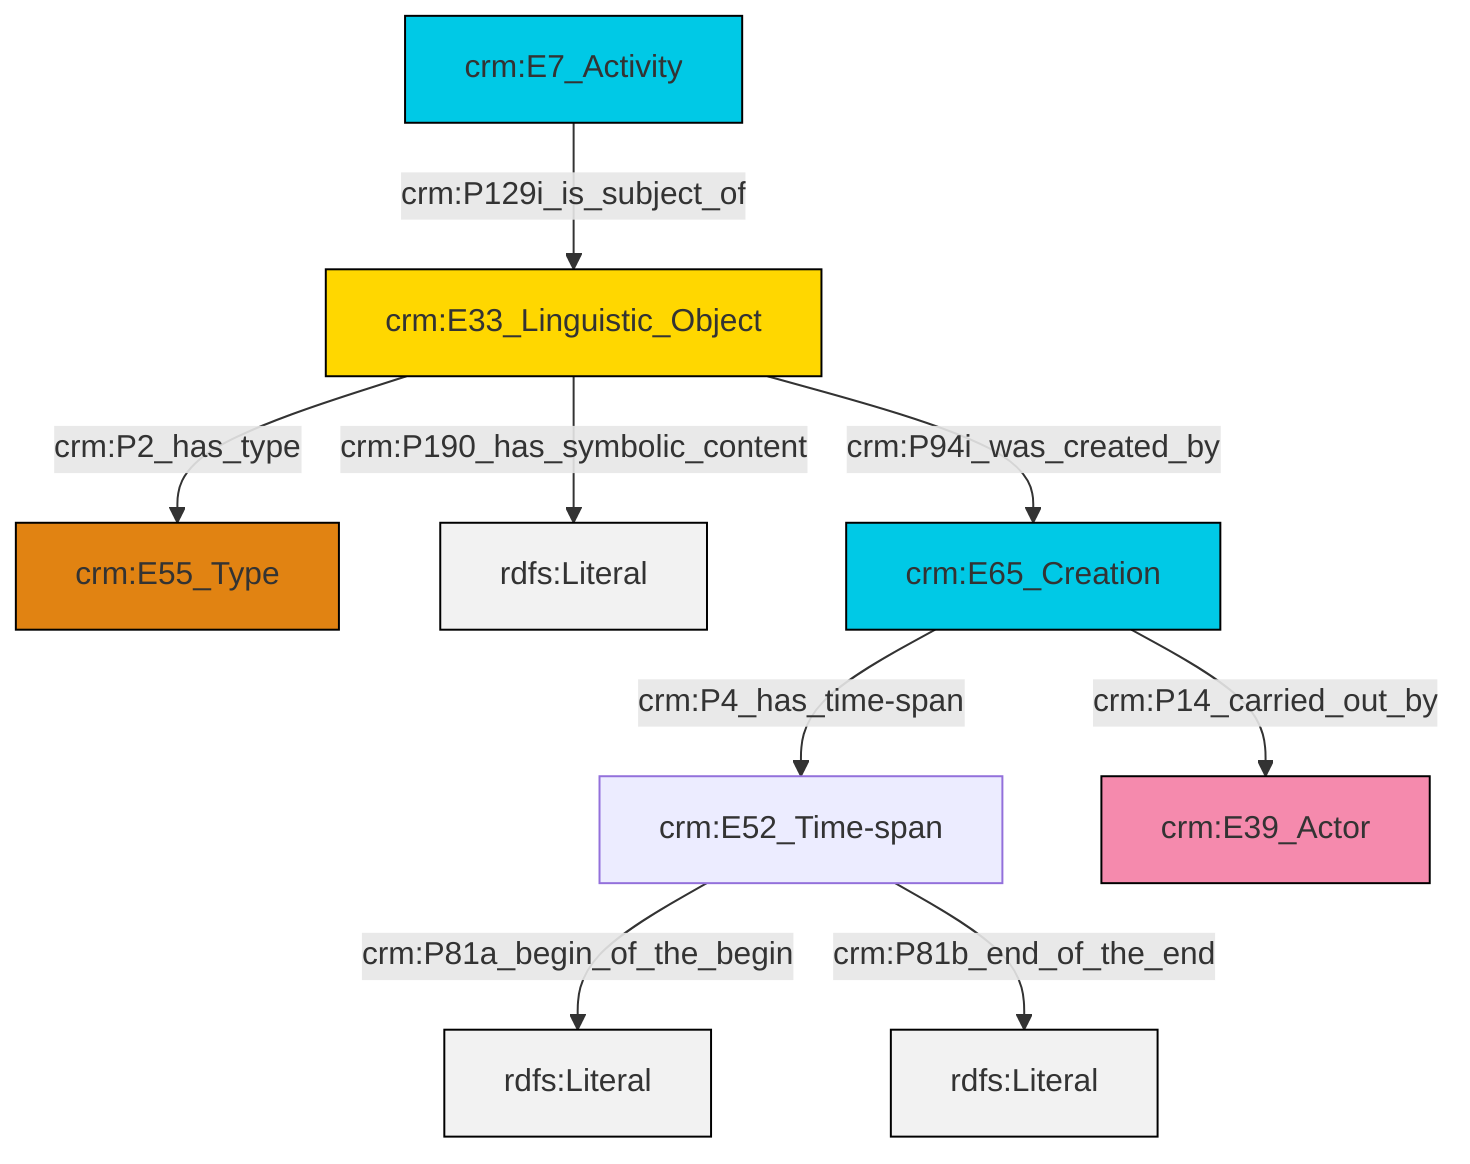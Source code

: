 graph TD
classDef Literal fill:#f2f2f2,stroke:#000000;
classDef CRM_Entity fill:#FFFFFF,stroke:#000000;
classDef Temporal_Entity fill:#00C9E6, stroke:#000000;
classDef Type fill:#E18312, stroke:#000000;
classDef Time-Span fill:#2C9C91, stroke:#000000;
classDef Appellation fill:#FFEB7F, stroke:#000000;
classDef Place fill:#008836, stroke:#000000;
classDef Persistent_Item fill:#B266B2, stroke:#000000;
classDef Conceptual_Object fill:#FFD700, stroke:#000000;
classDef Physical_Thing fill:#D2B48C, stroke:#000000;
classDef Actor fill:#f58aad, stroke:#000000;
classDef PC_Classes fill:#4ce600, stroke:#000000;
classDef Multi fill:#cccccc,stroke:#000000;

0["crm:E33_Linguistic_Object"]:::Conceptual_Object -->|crm:P2_has_type| 2["crm:E55_Type"]:::Type
3["crm:E52_Time-span"]:::Default -->|crm:P81a_begin_of_the_begin| 4[rdfs:Literal]:::Literal
6["crm:E7_Activity"]:::Temporal_Entity -->|crm:P129i_is_subject_of| 0["crm:E33_Linguistic_Object"]:::Conceptual_Object
3["crm:E52_Time-span"]:::Default -->|crm:P81b_end_of_the_end| 10[rdfs:Literal]:::Literal
0["crm:E33_Linguistic_Object"]:::Conceptual_Object -->|crm:P190_has_symbolic_content| 12[rdfs:Literal]:::Literal
13["crm:E65_Creation"]:::Temporal_Entity -->|crm:P14_carried_out_by| 7["crm:E39_Actor"]:::Actor
0["crm:E33_Linguistic_Object"]:::Conceptual_Object -->|crm:P94i_was_created_by| 13["crm:E65_Creation"]:::Temporal_Entity
13["crm:E65_Creation"]:::Temporal_Entity -->|crm:P4_has_time-span| 3["crm:E52_Time-span"]:::Default